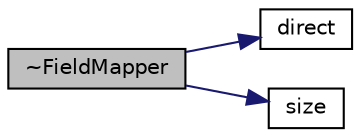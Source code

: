 digraph "~FieldMapper"
{
  bgcolor="transparent";
  edge [fontname="Helvetica",fontsize="10",labelfontname="Helvetica",labelfontsize="10"];
  node [fontname="Helvetica",fontsize="10",shape=record];
  rankdir="LR";
  Node2 [label="~FieldMapper",height=0.2,width=0.4,color="black", fillcolor="grey75", style="filled", fontcolor="black"];
  Node2 -> Node3 [color="midnightblue",fontsize="10",style="solid",fontname="Helvetica"];
  Node3 [label="direct",height=0.2,width=0.4,color="black",URL="$a27581.html#a2872814a20c47b17897a64b677abac96"];
  Node2 -> Node4 [color="midnightblue",fontsize="10",style="solid",fontname="Helvetica"];
  Node4 [label="size",height=0.2,width=0.4,color="black",URL="$a27581.html#ab50b1cdd1f8dfe0339e7a91f64934c7a"];
}
